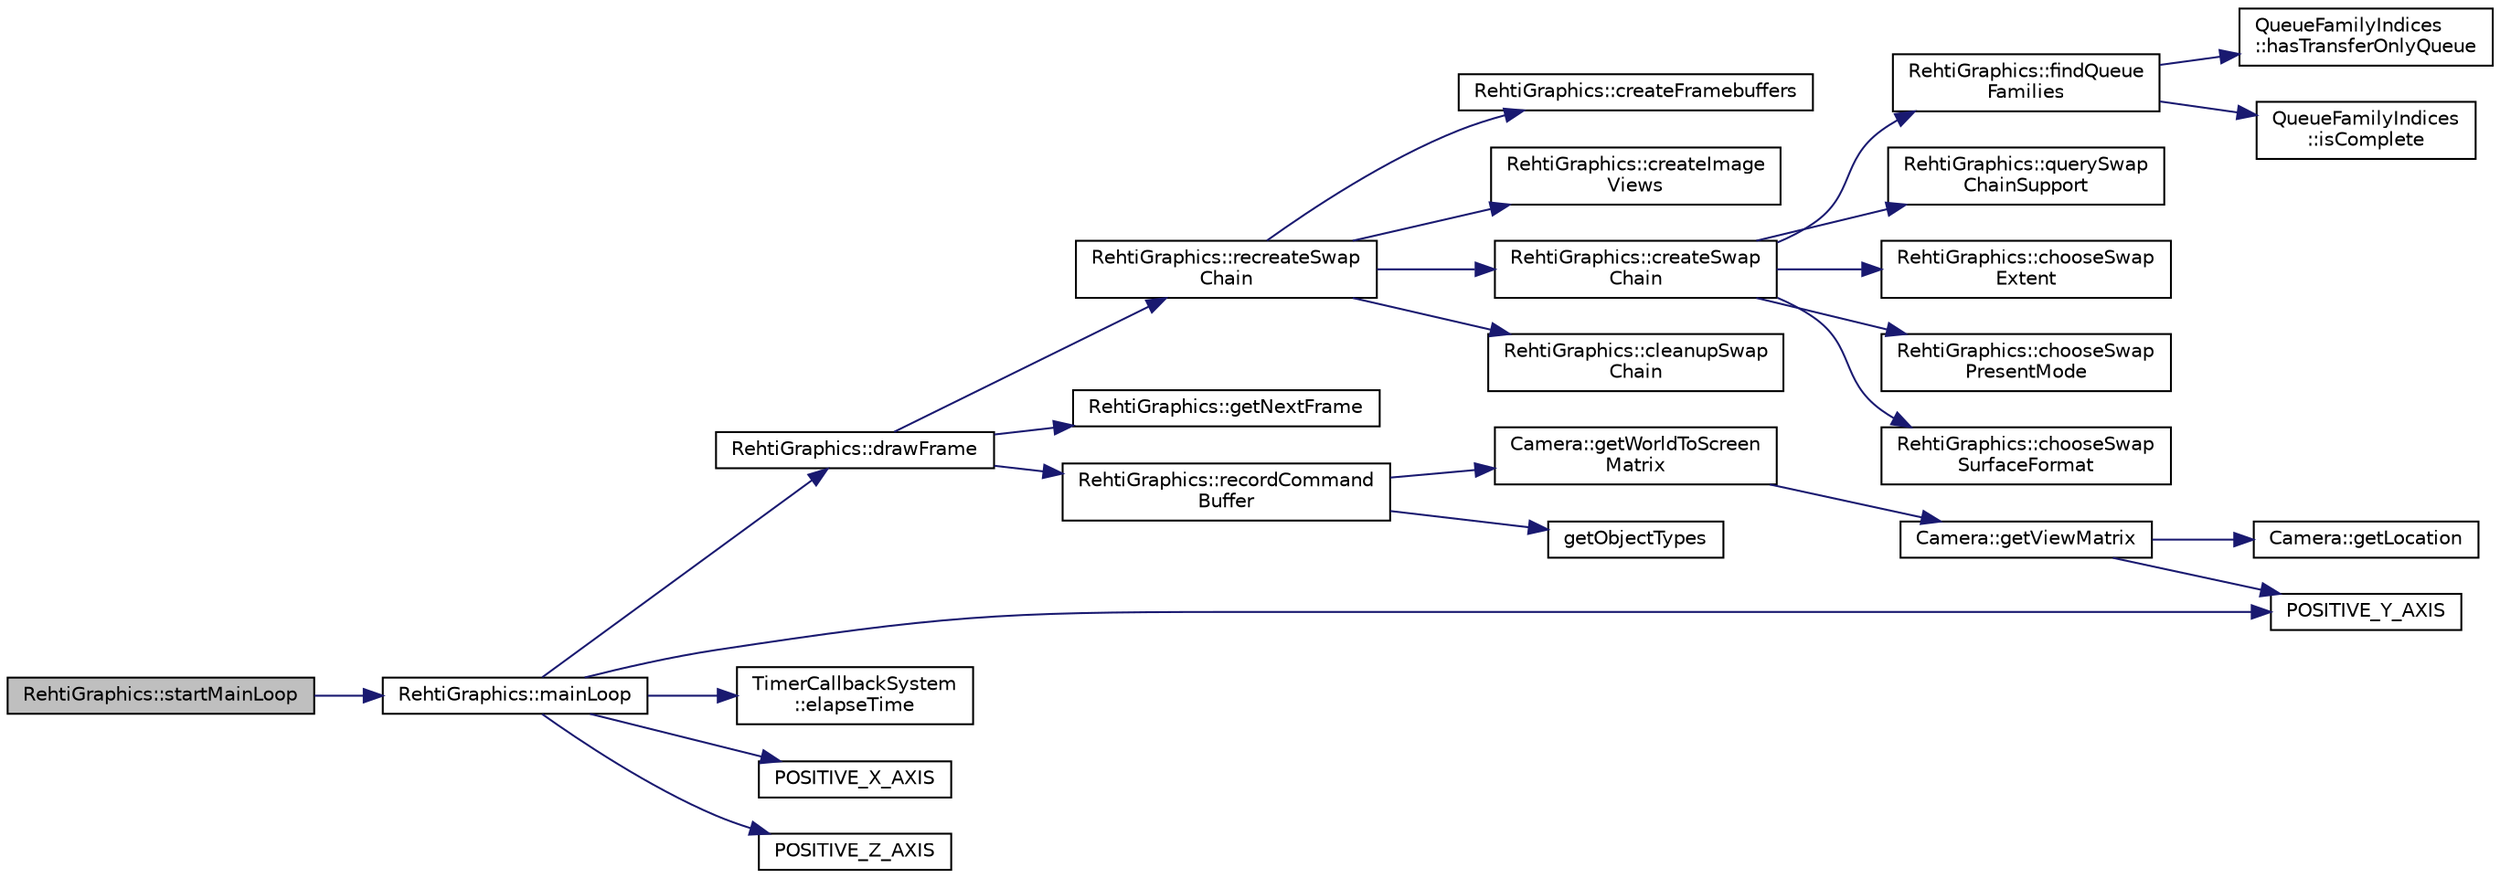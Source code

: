 digraph "RehtiGraphics::startMainLoop"
{
 // LATEX_PDF_SIZE
  edge [fontname="Helvetica",fontsize="10",labelfontname="Helvetica",labelfontsize="10"];
  node [fontname="Helvetica",fontsize="10",shape=record];
  rankdir="LR";
  Node1 [label="RehtiGraphics::startMainLoop",height=0.2,width=0.4,color="black", fillcolor="grey75", style="filled", fontcolor="black",tooltip="Starts a rendering loop until the window is closed."];
  Node1 -> Node2 [color="midnightblue",fontsize="10",style="solid",fontname="Helvetica"];
  Node2 [label="RehtiGraphics::mainLoop",height=0.2,width=0.4,color="black", fillcolor="white", style="filled",URL="$classRehtiGraphics.html#a82d71e93dd76cde425cc34df93cf4723",tooltip="Loops, polls events and draws frames."];
  Node2 -> Node3 [color="midnightblue",fontsize="10",style="solid",fontname="Helvetica"];
  Node3 [label="RehtiGraphics::drawFrame",height=0.2,width=0.4,color="black", fillcolor="white", style="filled",URL="$classRehtiGraphics.html#ac049915f0d6b38117ece68d74eaec027",tooltip="Draws a frame and records the previous frame time."];
  Node3 -> Node4 [color="midnightblue",fontsize="10",style="solid",fontname="Helvetica"];
  Node4 [label="RehtiGraphics::getNextFrame",height=0.2,width=0.4,color="black", fillcolor="white", style="filled",URL="$classRehtiGraphics.html#a06f4b52d37e0e9b7adb86d8e724ba1f0",tooltip="Returns the index of the next frame."];
  Node3 -> Node5 [color="midnightblue",fontsize="10",style="solid",fontname="Helvetica"];
  Node5 [label="RehtiGraphics::recordCommand\lBuffer",height=0.2,width=0.4,color="black", fillcolor="white", style="filled",URL="$classRehtiGraphics.html#a6ce071a893e0edc43841a8d0c01700ed",tooltip="Records the command buffer."];
  Node5 -> Node6 [color="midnightblue",fontsize="10",style="solid",fontname="Helvetica"];
  Node6 [label="getObjectTypes",height=0.2,width=0.4,color="black", fillcolor="white", style="filled",URL="$BasicTypes_8hpp.html#ad436010e95d51ba6cac7b17355b1f26b",tooltip=" "];
  Node5 -> Node7 [color="midnightblue",fontsize="10",style="solid",fontname="Helvetica"];
  Node7 [label="Camera::getWorldToScreen\lMatrix",height=0.2,width=0.4,color="black", fillcolor="white", style="filled",URL="$classCamera.html#a1d263c318c088257b74934d93b9e3a78",tooltip="Returns the world to screen matrix."];
  Node7 -> Node8 [color="midnightblue",fontsize="10",style="solid",fontname="Helvetica"];
  Node8 [label="Camera::getViewMatrix",height=0.2,width=0.4,color="black", fillcolor="white", style="filled",URL="$classCamera.html#a2f90e661a78172675ca06ea69667b531",tooltip="Returns the view matrix of the camera, which is the inverse of the model matrix of the camera...."];
  Node8 -> Node9 [color="midnightblue",fontsize="10",style="solid",fontname="Helvetica"];
  Node9 [label="Camera::getLocation",height=0.2,width=0.4,color="black", fillcolor="white", style="filled",URL="$classCamera.html#aa5786f7090ec3569fa729f10a2e64ce1",tooltip="Returns the location of the camera."];
  Node8 -> Node10 [color="midnightblue",fontsize="10",style="solid",fontname="Helvetica"];
  Node10 [label="POSITIVE_Y_AXIS",height=0.2,width=0.4,color="black", fillcolor="white", style="filled",URL="$Camera_8hpp.html#ab03bb87e5fba3bc2067ea684738a2748",tooltip=" "];
  Node3 -> Node11 [color="midnightblue",fontsize="10",style="solid",fontname="Helvetica"];
  Node11 [label="RehtiGraphics::recreateSwap\lChain",height=0.2,width=0.4,color="black", fillcolor="white", style="filled",URL="$classRehtiGraphics.html#a203320e8973b2886132afadb3e2dd7f9",tooltip="Recreates the swapchain."];
  Node11 -> Node12 [color="midnightblue",fontsize="10",style="solid",fontname="Helvetica"];
  Node12 [label="RehtiGraphics::cleanupSwap\lChain",height=0.2,width=0.4,color="black", fillcolor="white", style="filled",URL="$classRehtiGraphics.html#a1cd5f2629ff675d6c0596aef87192fab",tooltip="Cleans up swapchain related resources. This function is used for easier recreation of the swap chain."];
  Node11 -> Node13 [color="midnightblue",fontsize="10",style="solid",fontname="Helvetica"];
  Node13 [label="RehtiGraphics::createFramebuffers",height=0.2,width=0.4,color="black", fillcolor="white", style="filled",URL="$classRehtiGraphics.html#a7713292234071d8a2ce195f75fb04cd8",tooltip="Creates the framebuffers."];
  Node11 -> Node14 [color="midnightblue",fontsize="10",style="solid",fontname="Helvetica"];
  Node14 [label="RehtiGraphics::createImage\lViews",height=0.2,width=0.4,color="black", fillcolor="white", style="filled",URL="$classRehtiGraphics.html#a627450c10409454e21a1e5c7ce28130d",tooltip="Creates the image views."];
  Node11 -> Node15 [color="midnightblue",fontsize="10",style="solid",fontname="Helvetica"];
  Node15 [label="RehtiGraphics::createSwap\lChain",height=0.2,width=0.4,color="black", fillcolor="white", style="filled",URL="$classRehtiGraphics.html#a2c18492cbece076acf3d35ddd1b5d7cb",tooltip="Creates the swapchain."];
  Node15 -> Node16 [color="midnightblue",fontsize="10",style="solid",fontname="Helvetica"];
  Node16 [label="RehtiGraphics::chooseSwap\lExtent",height=0.2,width=0.4,color="black", fillcolor="white", style="filled",URL="$classRehtiGraphics.html#a75ec64c97d7fe08381b9afc797a0e250",tooltip="Chooses a swap extent based on the provided capabilities."];
  Node15 -> Node17 [color="midnightblue",fontsize="10",style="solid",fontname="Helvetica"];
  Node17 [label="RehtiGraphics::chooseSwap\lPresentMode",height=0.2,width=0.4,color="black", fillcolor="white", style="filled",URL="$classRehtiGraphics.html#af2d71b2ee66f2987bed675ca104cf7e0",tooltip="Chooses a present mode."];
  Node15 -> Node18 [color="midnightblue",fontsize="10",style="solid",fontname="Helvetica"];
  Node18 [label="RehtiGraphics::chooseSwap\lSurfaceFormat",height=0.2,width=0.4,color="black", fillcolor="white", style="filled",URL="$classRehtiGraphics.html#ac81329a7ed71287a2632b0a17667938c",tooltip="Chooses a surface format."];
  Node15 -> Node19 [color="midnightblue",fontsize="10",style="solid",fontname="Helvetica"];
  Node19 [label="RehtiGraphics::findQueue\lFamilies",height=0.2,width=0.4,color="black", fillcolor="white", style="filled",URL="$classRehtiGraphics.html#a4153cb9e66212ea84f6e702fc1a331fc",tooltip="Looks for queue families."];
  Node19 -> Node20 [color="midnightblue",fontsize="10",style="solid",fontname="Helvetica"];
  Node20 [label="QueueFamilyIndices\l::hasTransferOnlyQueue",height=0.2,width=0.4,color="black", fillcolor="white", style="filled",URL="$structQueueFamilyIndices.html#a9ea89d103d736bcfbfde0cb19d973e4a",tooltip=" "];
  Node19 -> Node21 [color="midnightblue",fontsize="10",style="solid",fontname="Helvetica"];
  Node21 [label="QueueFamilyIndices\l::isComplete",height=0.2,width=0.4,color="black", fillcolor="white", style="filled",URL="$structQueueFamilyIndices.html#a652cdfabe4719ae21a701e77d57e7899",tooltip=" "];
  Node15 -> Node22 [color="midnightblue",fontsize="10",style="solid",fontname="Helvetica"];
  Node22 [label="RehtiGraphics::querySwap\lChainSupport",height=0.2,width=0.4,color="black", fillcolor="white", style="filled",URL="$classRehtiGraphics.html#a24a0247a5de37828a58de2cc93f27fb0",tooltip="Looks for swapchain support."];
  Node2 -> Node23 [color="midnightblue",fontsize="10",style="solid",fontname="Helvetica"];
  Node23 [label="TimerCallbackSystem\l::elapseTime",height=0.2,width=0.4,color="black", fillcolor="white", style="filled",URL="$classTimerCallbackSystem.html#a887d675b42267d0775fa9ac6121191d6",tooltip="Elapses time by the given delta time, meaning calling the callbacks with the given delta time."];
  Node2 -> Node24 [color="midnightblue",fontsize="10",style="solid",fontname="Helvetica"];
  Node24 [label="POSITIVE_X_AXIS",height=0.2,width=0.4,color="black", fillcolor="white", style="filled",URL="$Camera_8hpp.html#a139a997d06bd43f993fc788e5050ed60",tooltip=" "];
  Node2 -> Node10 [color="midnightblue",fontsize="10",style="solid",fontname="Helvetica"];
  Node2 -> Node25 [color="midnightblue",fontsize="10",style="solid",fontname="Helvetica"];
  Node25 [label="POSITIVE_Z_AXIS",height=0.2,width=0.4,color="black", fillcolor="white", style="filled",URL="$Camera_8hpp.html#ac57ad755be51ffc9cc41b032426ba68b",tooltip=" "];
}
